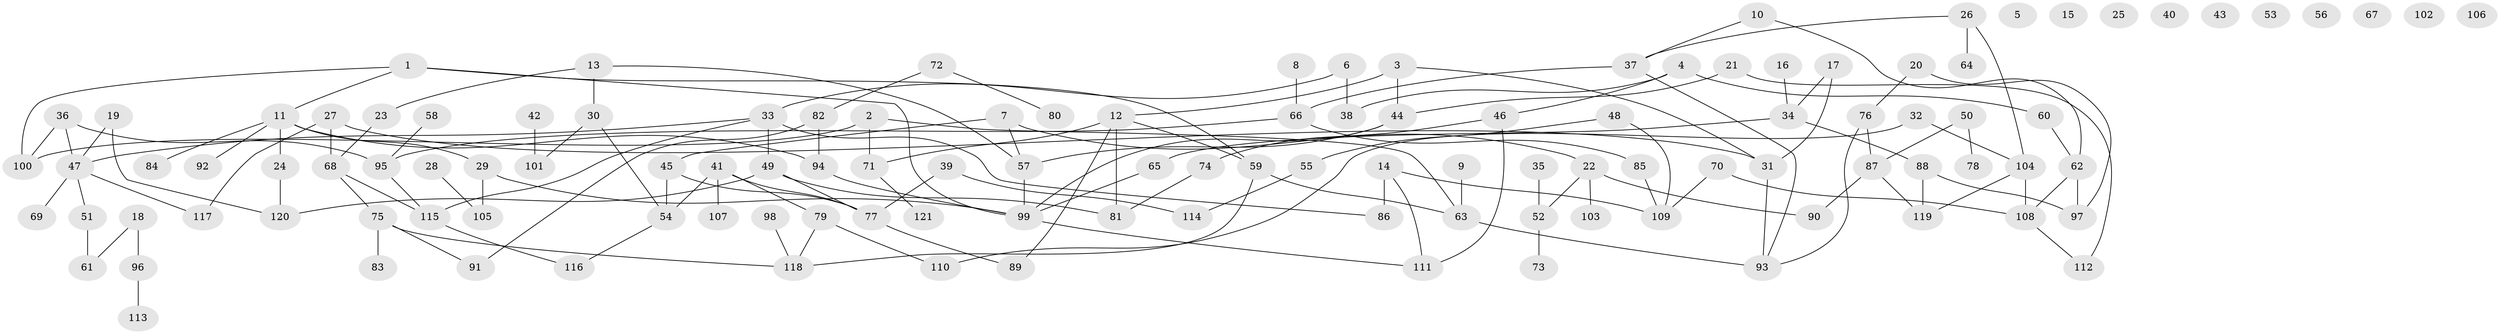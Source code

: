 // coarse degree distribution, {6: 0.10256410256410256, 4: 0.20512820512820512, 10: 0.02564102564102564, 9: 0.02564102564102564, 3: 0.23076923076923078, 5: 0.07692307692307693, 2: 0.20512820512820512, 1: 0.10256410256410256, 7: 0.02564102564102564}
// Generated by graph-tools (version 1.1) at 2025/48/03/04/25 22:48:30]
// undirected, 121 vertices, 149 edges
graph export_dot {
  node [color=gray90,style=filled];
  1;
  2;
  3;
  4;
  5;
  6;
  7;
  8;
  9;
  10;
  11;
  12;
  13;
  14;
  15;
  16;
  17;
  18;
  19;
  20;
  21;
  22;
  23;
  24;
  25;
  26;
  27;
  28;
  29;
  30;
  31;
  32;
  33;
  34;
  35;
  36;
  37;
  38;
  39;
  40;
  41;
  42;
  43;
  44;
  45;
  46;
  47;
  48;
  49;
  50;
  51;
  52;
  53;
  54;
  55;
  56;
  57;
  58;
  59;
  60;
  61;
  62;
  63;
  64;
  65;
  66;
  67;
  68;
  69;
  70;
  71;
  72;
  73;
  74;
  75;
  76;
  77;
  78;
  79;
  80;
  81;
  82;
  83;
  84;
  85;
  86;
  87;
  88;
  89;
  90;
  91;
  92;
  93;
  94;
  95;
  96;
  97;
  98;
  99;
  100;
  101;
  102;
  103;
  104;
  105;
  106;
  107;
  108;
  109;
  110;
  111;
  112;
  113;
  114;
  115;
  116;
  117;
  118;
  119;
  120;
  121;
  1 -- 11;
  1 -- 59;
  1 -- 99;
  1 -- 100;
  2 -- 63;
  2 -- 71;
  2 -- 100;
  3 -- 12;
  3 -- 31;
  3 -- 44;
  4 -- 38;
  4 -- 46;
  4 -- 60;
  6 -- 33;
  6 -- 38;
  7 -- 22;
  7 -- 45;
  7 -- 57;
  8 -- 66;
  9 -- 63;
  10 -- 37;
  10 -- 62;
  11 -- 24;
  11 -- 29;
  11 -- 84;
  11 -- 92;
  11 -- 94;
  12 -- 59;
  12 -- 71;
  12 -- 81;
  12 -- 89;
  13 -- 23;
  13 -- 30;
  13 -- 57;
  14 -- 86;
  14 -- 109;
  14 -- 111;
  16 -- 34;
  17 -- 31;
  17 -- 34;
  18 -- 61;
  18 -- 96;
  19 -- 47;
  19 -- 120;
  20 -- 76;
  20 -- 97;
  21 -- 44;
  21 -- 112;
  22 -- 52;
  22 -- 90;
  22 -- 103;
  23 -- 68;
  24 -- 120;
  26 -- 37;
  26 -- 64;
  26 -- 104;
  27 -- 31;
  27 -- 68;
  27 -- 117;
  28 -- 105;
  29 -- 99;
  29 -- 105;
  30 -- 54;
  30 -- 101;
  31 -- 93;
  32 -- 104;
  32 -- 110;
  33 -- 47;
  33 -- 49;
  33 -- 86;
  33 -- 115;
  34 -- 65;
  34 -- 88;
  35 -- 52;
  36 -- 47;
  36 -- 95;
  36 -- 100;
  37 -- 66;
  37 -- 93;
  39 -- 77;
  39 -- 114;
  41 -- 54;
  41 -- 77;
  41 -- 79;
  41 -- 107;
  42 -- 101;
  44 -- 57;
  44 -- 99;
  45 -- 54;
  45 -- 77;
  46 -- 74;
  46 -- 111;
  47 -- 51;
  47 -- 69;
  47 -- 117;
  48 -- 55;
  48 -- 109;
  49 -- 77;
  49 -- 81;
  49 -- 120;
  50 -- 78;
  50 -- 87;
  51 -- 61;
  52 -- 73;
  54 -- 116;
  55 -- 114;
  57 -- 99;
  58 -- 95;
  59 -- 63;
  59 -- 118;
  60 -- 62;
  62 -- 97;
  62 -- 108;
  63 -- 93;
  65 -- 99;
  66 -- 85;
  66 -- 95;
  68 -- 75;
  68 -- 115;
  70 -- 108;
  70 -- 109;
  71 -- 121;
  72 -- 80;
  72 -- 82;
  74 -- 81;
  75 -- 83;
  75 -- 91;
  75 -- 118;
  76 -- 87;
  76 -- 93;
  77 -- 89;
  79 -- 110;
  79 -- 118;
  82 -- 91;
  82 -- 94;
  85 -- 109;
  87 -- 90;
  87 -- 119;
  88 -- 97;
  88 -- 119;
  94 -- 99;
  95 -- 115;
  96 -- 113;
  98 -- 118;
  99 -- 111;
  104 -- 108;
  104 -- 119;
  108 -- 112;
  115 -- 116;
}
